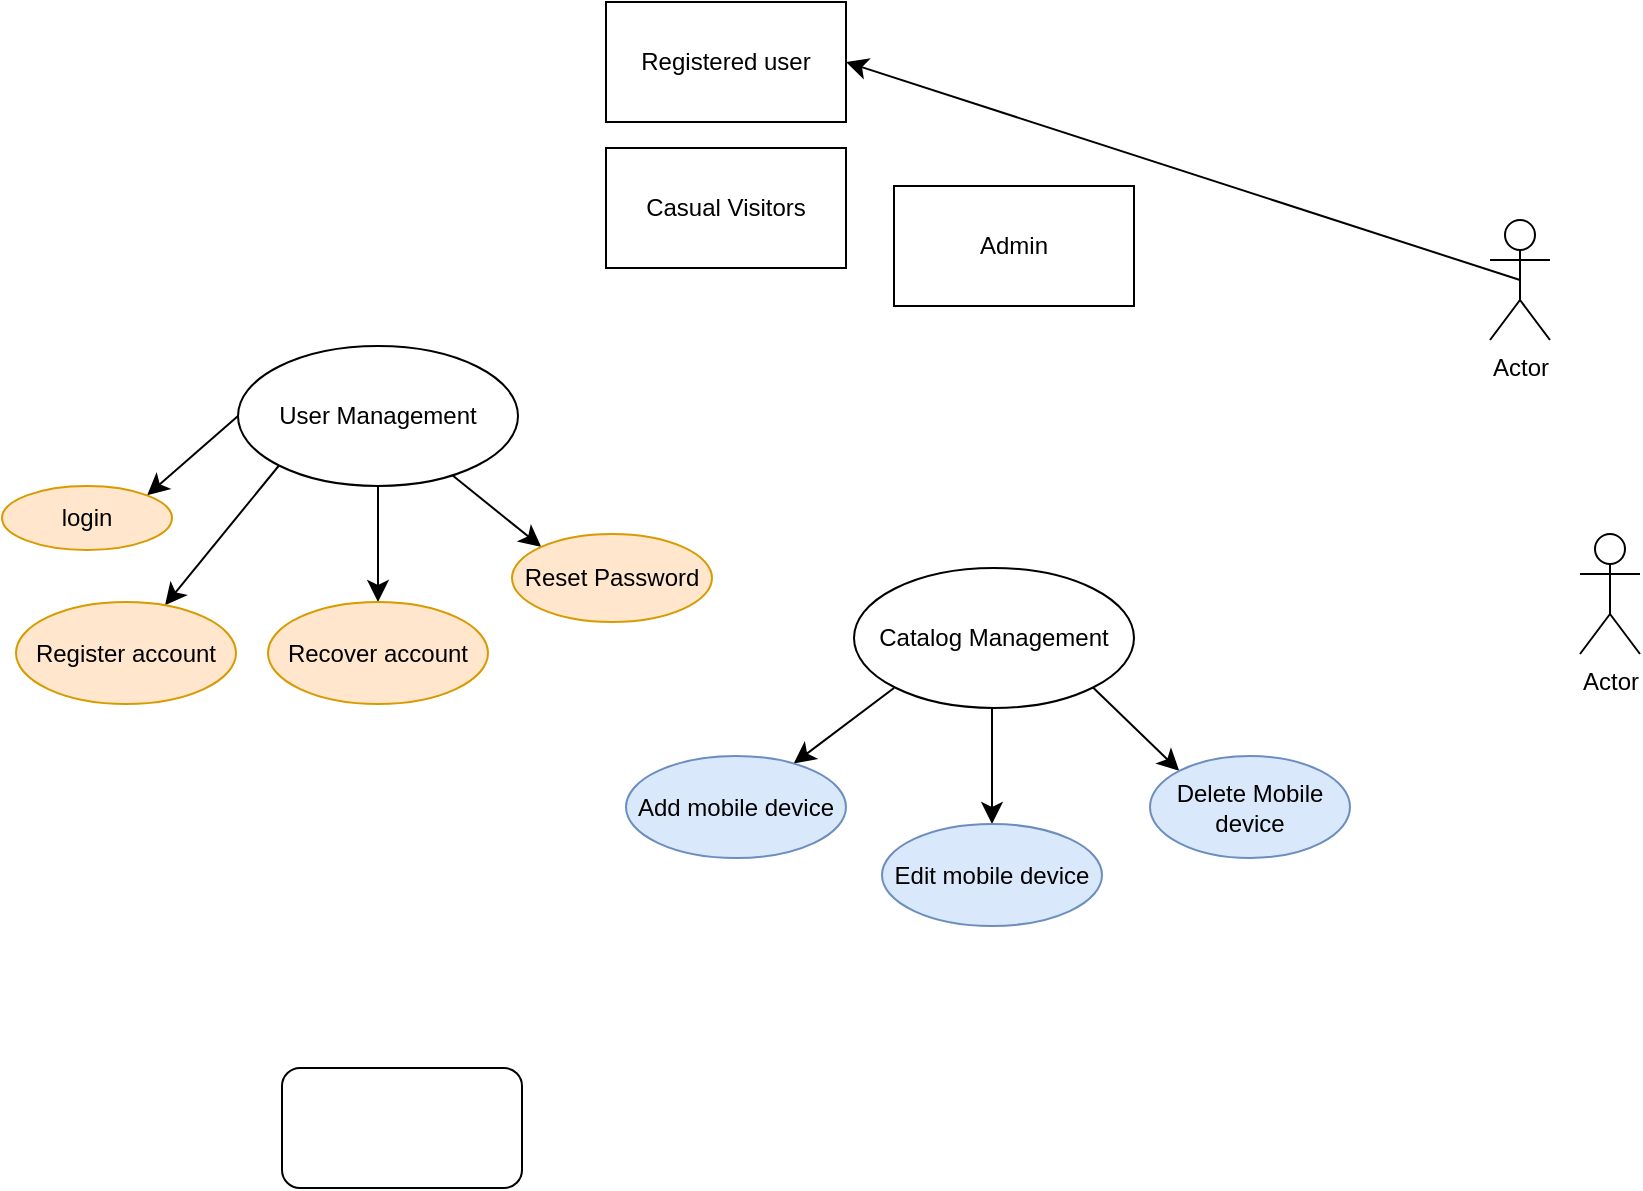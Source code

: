 <mxfile version="24.8.4">
  <diagram name="Page-1" id="lydEy3UlVZ0hXnfnAnw2">
    <mxGraphModel dx="927" dy="537" grid="0" gridSize="10" guides="1" tooltips="1" connect="1" arrows="1" fold="1" page="1" pageScale="1" pageWidth="850" pageHeight="1100" background="#FFFFFF" math="0" shadow="0">
      <root>
        <mxCell id="0" />
        <mxCell id="1" parent="0" />
        <mxCell id="A2eg4AGigvw0tcSJp81s-12" style="edgeStyle=none;curved=1;rounded=0;orthogonalLoop=1;jettySize=auto;html=1;exitX=0.5;exitY=0.5;exitDx=0;exitDy=0;exitPerimeter=0;entryX=1;entryY=0.5;entryDx=0;entryDy=0;fontSize=12;startSize=8;endSize=8;" edge="1" parent="1" source="A2eg4AGigvw0tcSJp81s-3" target="A2eg4AGigvw0tcSJp81s-10">
          <mxGeometry relative="1" as="geometry" />
        </mxCell>
        <mxCell id="A2eg4AGigvw0tcSJp81s-3" value="Actor" style="shape=umlActor;verticalLabelPosition=bottom;verticalAlign=top;html=1;" vertex="1" parent="1">
          <mxGeometry x="752" y="135" width="30" height="60" as="geometry" />
        </mxCell>
        <mxCell id="A2eg4AGigvw0tcSJp81s-5" value="Actor" style="shape=umlActor;verticalLabelPosition=bottom;verticalAlign=top;html=1;" vertex="1" parent="1">
          <mxGeometry x="797" y="292" width="30" height="60" as="geometry" />
        </mxCell>
        <mxCell id="A2eg4AGigvw0tcSJp81s-17" value="" style="edgeStyle=none;curved=1;rounded=0;orthogonalLoop=1;jettySize=auto;html=1;fontSize=12;startSize=8;endSize=8;entryX=0;entryY=0;entryDx=0;entryDy=0;" edge="1" parent="1" source="A2eg4AGigvw0tcSJp81s-7" target="A2eg4AGigvw0tcSJp81s-15">
          <mxGeometry relative="1" as="geometry" />
        </mxCell>
        <mxCell id="A2eg4AGigvw0tcSJp81s-22" style="edgeStyle=none;curved=1;rounded=0;orthogonalLoop=1;jettySize=auto;html=1;exitX=0;exitY=1;exitDx=0;exitDy=0;fontSize=12;startSize=8;endSize=8;" edge="1" parent="1" source="A2eg4AGigvw0tcSJp81s-7" target="A2eg4AGigvw0tcSJp81s-13">
          <mxGeometry relative="1" as="geometry" />
        </mxCell>
        <mxCell id="A2eg4AGigvw0tcSJp81s-23" style="edgeStyle=none;curved=1;rounded=0;orthogonalLoop=1;jettySize=auto;html=1;exitX=0;exitY=0.5;exitDx=0;exitDy=0;entryX=1;entryY=0;entryDx=0;entryDy=0;fontSize=12;startSize=8;endSize=8;" edge="1" parent="1" source="A2eg4AGigvw0tcSJp81s-7" target="A2eg4AGigvw0tcSJp81s-16">
          <mxGeometry relative="1" as="geometry" />
        </mxCell>
        <mxCell id="A2eg4AGigvw0tcSJp81s-24" value="" style="edgeStyle=none;curved=1;rounded=0;orthogonalLoop=1;jettySize=auto;html=1;fontSize=12;startSize=8;endSize=8;" edge="1" parent="1" source="A2eg4AGigvw0tcSJp81s-7" target="A2eg4AGigvw0tcSJp81s-14">
          <mxGeometry relative="1" as="geometry" />
        </mxCell>
        <mxCell id="A2eg4AGigvw0tcSJp81s-7" value="User Management" style="ellipse;whiteSpace=wrap;html=1;" vertex="1" parent="1">
          <mxGeometry x="126" y="198" width="140" height="70" as="geometry" />
        </mxCell>
        <mxCell id="A2eg4AGigvw0tcSJp81s-8" value="" style="rounded=1;whiteSpace=wrap;html=1;" vertex="1" parent="1">
          <mxGeometry x="148" y="559" width="120" height="60" as="geometry" />
        </mxCell>
        <mxCell id="A2eg4AGigvw0tcSJp81s-9" value="Casual Visitors" style="rounded=0;whiteSpace=wrap;html=1;" vertex="1" parent="1">
          <mxGeometry x="310" y="99" width="120" height="60" as="geometry" />
        </mxCell>
        <mxCell id="A2eg4AGigvw0tcSJp81s-10" value="Registered user" style="rounded=0;whiteSpace=wrap;html=1;" vertex="1" parent="1">
          <mxGeometry x="310" y="26" width="120" height="60" as="geometry" />
        </mxCell>
        <mxCell id="A2eg4AGigvw0tcSJp81s-11" value="Admin" style="rounded=0;whiteSpace=wrap;html=1;" vertex="1" parent="1">
          <mxGeometry x="454" y="118" width="120" height="60" as="geometry" />
        </mxCell>
        <mxCell id="A2eg4AGigvw0tcSJp81s-13" value="Register account" style="ellipse;whiteSpace=wrap;html=1;fillColor=#ffe6cc;strokeColor=#d79b00;" vertex="1" parent="1">
          <mxGeometry x="15" y="326" width="110" height="51" as="geometry" />
        </mxCell>
        <mxCell id="A2eg4AGigvw0tcSJp81s-14" value="Recover account" style="ellipse;whiteSpace=wrap;html=1;fillColor=#ffe6cc;strokeColor=#d79b00;" vertex="1" parent="1">
          <mxGeometry x="141" y="326" width="110" height="51" as="geometry" />
        </mxCell>
        <mxCell id="A2eg4AGigvw0tcSJp81s-15" value="Reset Password" style="ellipse;whiteSpace=wrap;html=1;fillColor=#ffe6cc;strokeColor=#d79b00;" vertex="1" parent="1">
          <mxGeometry x="263" y="292" width="100" height="44" as="geometry" />
        </mxCell>
        <mxCell id="A2eg4AGigvw0tcSJp81s-16" value="login" style="ellipse;whiteSpace=wrap;html=1;fillColor=#ffe6cc;strokeColor=#d79b00;" vertex="1" parent="1">
          <mxGeometry x="8" y="268" width="85" height="32" as="geometry" />
        </mxCell>
        <mxCell id="A2eg4AGigvw0tcSJp81s-26" value="Catalog Management" style="ellipse;whiteSpace=wrap;html=1;" vertex="1" parent="1">
          <mxGeometry x="434" y="309" width="140" height="70" as="geometry" />
        </mxCell>
        <mxCell id="A2eg4AGigvw0tcSJp81s-28" value="" style="edgeStyle=none;curved=1;rounded=0;orthogonalLoop=1;jettySize=auto;html=1;fontSize=12;startSize=8;endSize=8;entryX=0;entryY=0;entryDx=0;entryDy=0;exitX=1;exitY=1;exitDx=0;exitDy=0;" edge="1" target="A2eg4AGigvw0tcSJp81s-33" parent="1" source="A2eg4AGigvw0tcSJp81s-26">
          <mxGeometry relative="1" as="geometry">
            <mxPoint x="540" y="374" as="sourcePoint" />
          </mxGeometry>
        </mxCell>
        <mxCell id="A2eg4AGigvw0tcSJp81s-29" style="edgeStyle=none;curved=1;rounded=0;orthogonalLoop=1;jettySize=auto;html=1;exitX=0;exitY=1;exitDx=0;exitDy=0;fontSize=12;startSize=8;endSize=8;" edge="1" target="A2eg4AGigvw0tcSJp81s-31" parent="1">
          <mxGeometry relative="1" as="geometry">
            <mxPoint x="454" y="369" as="sourcePoint" />
          </mxGeometry>
        </mxCell>
        <mxCell id="A2eg4AGigvw0tcSJp81s-30" value="" style="edgeStyle=none;curved=1;rounded=0;orthogonalLoop=1;jettySize=auto;html=1;fontSize=12;startSize=8;endSize=8;" edge="1" target="A2eg4AGigvw0tcSJp81s-32" parent="1">
          <mxGeometry relative="1" as="geometry">
            <mxPoint x="503" y="379" as="sourcePoint" />
          </mxGeometry>
        </mxCell>
        <mxCell id="A2eg4AGigvw0tcSJp81s-31" value="Add mobile device" style="ellipse;whiteSpace=wrap;html=1;fillColor=#dae8fc;strokeColor=#6c8ebf;" vertex="1" parent="1">
          <mxGeometry x="320" y="403" width="110" height="51" as="geometry" />
        </mxCell>
        <mxCell id="A2eg4AGigvw0tcSJp81s-32" value="Edit mobile device" style="ellipse;whiteSpace=wrap;html=1;fillColor=#dae8fc;strokeColor=#6c8ebf;" vertex="1" parent="1">
          <mxGeometry x="448" y="437" width="110" height="51" as="geometry" />
        </mxCell>
        <mxCell id="A2eg4AGigvw0tcSJp81s-33" value="Delete Mobile device" style="ellipse;whiteSpace=wrap;html=1;fillColor=#dae8fc;strokeColor=#6c8ebf;" vertex="1" parent="1">
          <mxGeometry x="582" y="403" width="100" height="51" as="geometry" />
        </mxCell>
      </root>
    </mxGraphModel>
  </diagram>
</mxfile>
